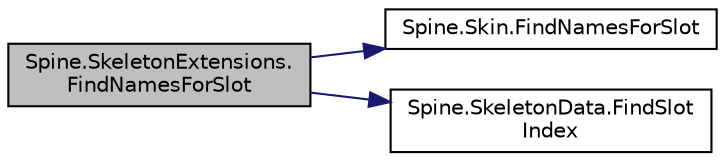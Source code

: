 digraph "Spine.SkeletonExtensions.FindNamesForSlot"
{
 // LATEX_PDF_SIZE
  edge [fontname="Helvetica",fontsize="10",labelfontname="Helvetica",labelfontsize="10"];
  node [fontname="Helvetica",fontsize="10",shape=record];
  rankdir="LR";
  Node1 [label="Spine.SkeletonExtensions.\lFindNamesForSlot",height=0.2,width=0.4,color="black", fillcolor="grey75", style="filled", fontcolor="black",tooltip="Spine.Skin.FindNamesForSlot(int,List)"];
  Node1 -> Node2 [color="midnightblue",fontsize="10",style="solid",fontname="Helvetica"];
  Node2 [label="Spine.Skin.FindNamesForSlot",height=0.2,width=0.4,color="black", fillcolor="white", style="filled",URL="$class_spine_1_1_skin.html#a1734011a3ee22491721f29bdd9c4a478",tooltip="Finds the skin keys for a given slot. The results are added to the passed List(names)."];
  Node1 -> Node3 [color="midnightblue",fontsize="10",style="solid",fontname="Helvetica"];
  Node3 [label="Spine.SkeletonData.FindSlot\lIndex",height=0.2,width=0.4,color="black", fillcolor="white", style="filled",URL="$class_spine_1_1_skeleton_data.html#ab83e3ab9fbf2c1a3f2d800bffc482985",tooltip="-1 if the slot was not found."];
}
